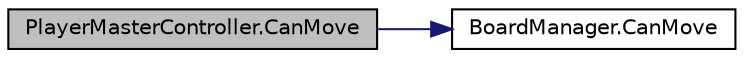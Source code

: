 digraph "PlayerMasterController.CanMove"
{
 // LATEX_PDF_SIZE
  edge [fontname="Helvetica",fontsize="10",labelfontname="Helvetica",labelfontsize="10"];
  node [fontname="Helvetica",fontsize="10",shape=record];
  rankdir="LR";
  Node1 [label="PlayerMasterController.CanMove",height=0.2,width=0.4,color="black", fillcolor="grey75", style="filled", fontcolor="black",tooltip="check if the player can move to a certain tile"];
  Node1 -> Node2 [color="midnightblue",fontsize="10",style="solid"];
  Node2 [label="BoardManager.CanMove",height=0.2,width=0.4,color="black", fillcolor="white", style="filled",URL="$class_board_manager.html#a9d5697839fa7daf9c40e75bdebc8bf82",tooltip=" "];
}
